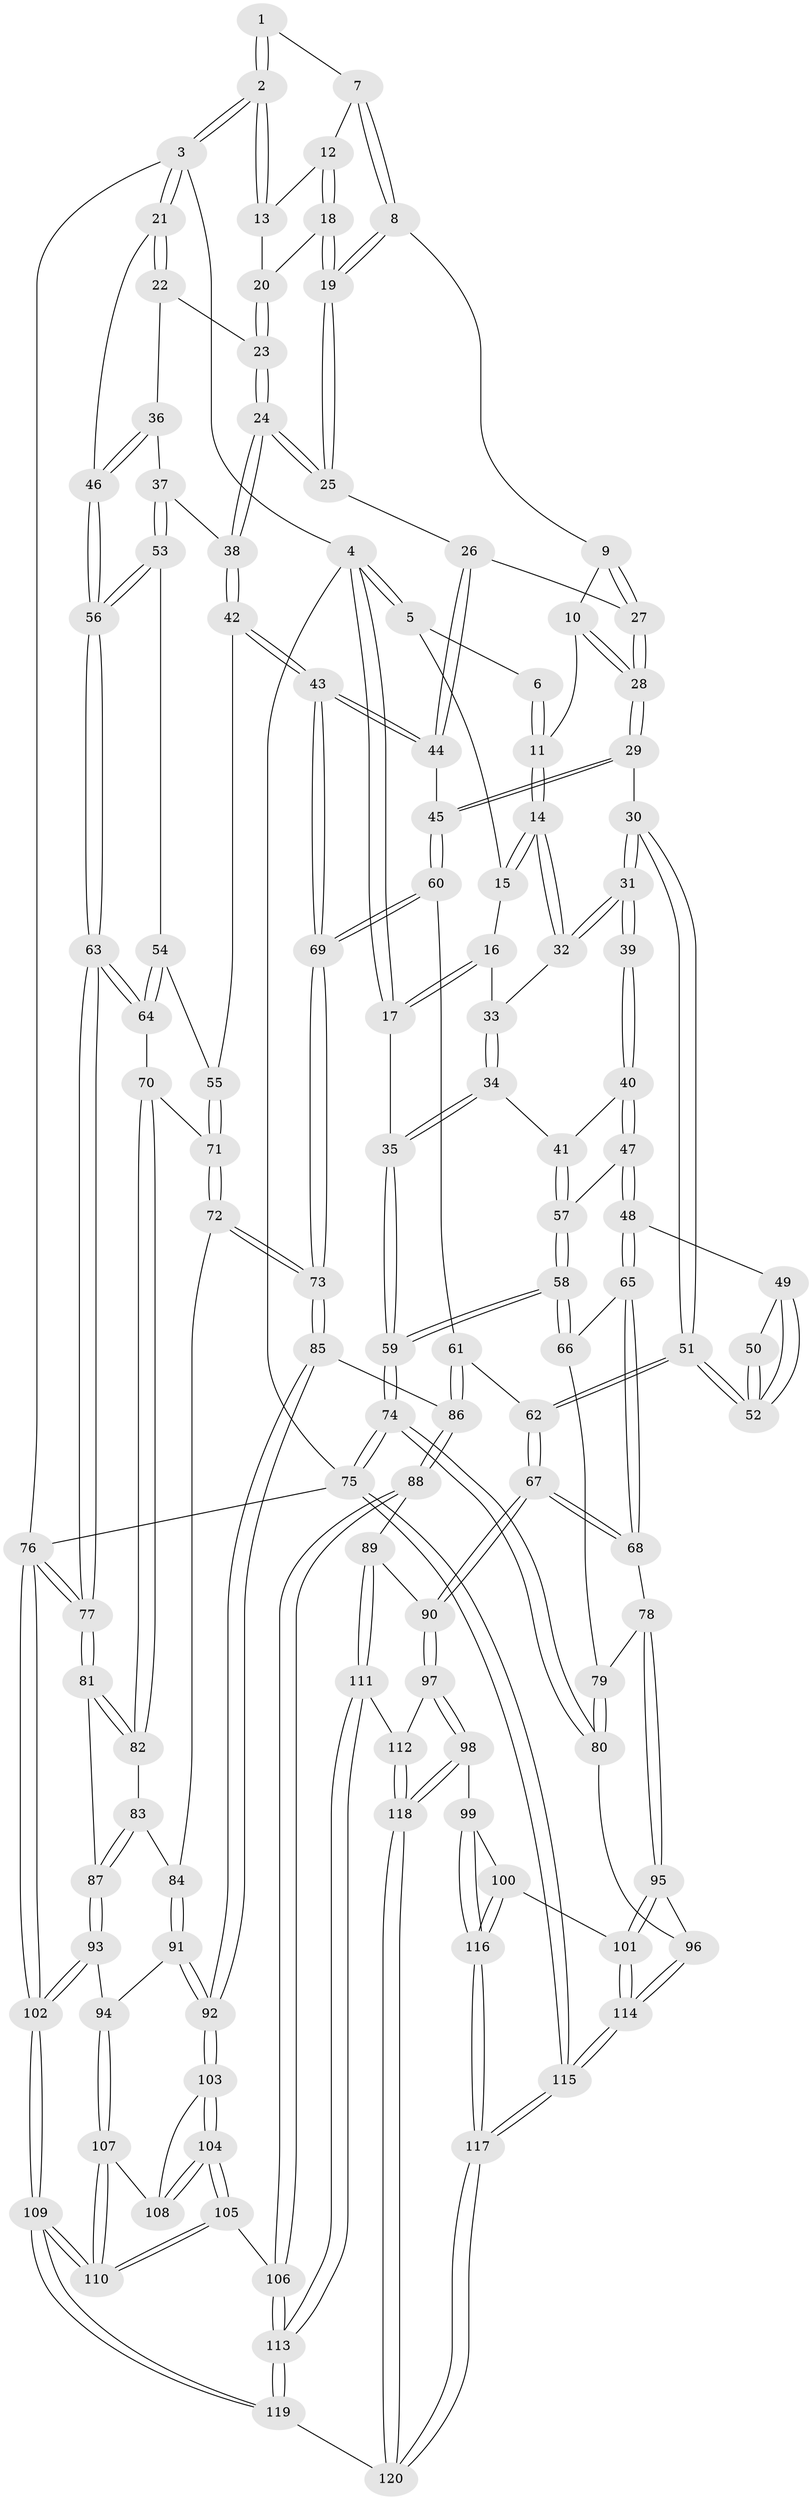 // Generated by graph-tools (version 1.1) at 2025/11/02/27/25 16:11:55]
// undirected, 120 vertices, 297 edges
graph export_dot {
graph [start="1"]
  node [color=gray90,style=filled];
  1 [pos="+0.5618529207533903+0"];
  2 [pos="+1+0"];
  3 [pos="+1+0"];
  4 [pos="+0+0"];
  5 [pos="+0.13014123628928803+0"];
  6 [pos="+0.4468402295309518+0"];
  7 [pos="+0.5770514256458215+0"];
  8 [pos="+0.5525256320721698+0.10742325211633688"];
  9 [pos="+0.5345160196721256+0.11616818067200049"];
  10 [pos="+0.43655091761498765+0.11370874436272017"];
  11 [pos="+0.402065526197896+0.09201343822038628"];
  12 [pos="+0.6897488635674338+0.07128087908772565"];
  13 [pos="+0.9223615742427802+0"];
  14 [pos="+0.3365176361778703+0.1360873227818001"];
  15 [pos="+0.1583133065959254+0"];
  16 [pos="+0.14463897633247835+0.10856400480215386"];
  17 [pos="+0+0.13424346848675978"];
  18 [pos="+0.6903039887085871+0.08121463663674756"];
  19 [pos="+0.6836059126406614+0.1700753013312485"];
  20 [pos="+0.8670421377690363+0.06883371098349192"];
  21 [pos="+1+0.026669375301006923"];
  22 [pos="+0.9438632990918779+0.20611658937748167"];
  23 [pos="+0.8477091461098608+0.1375440821391175"];
  24 [pos="+0.731513558970721+0.21842262963677508"];
  25 [pos="+0.6966417475604332+0.2040503275556035"];
  26 [pos="+0.667314850095517+0.22274787992285636"];
  27 [pos="+0.5283339884408568+0.2550900632917173"];
  28 [pos="+0.49868750854843547+0.27246501473136436"];
  29 [pos="+0.4405462068234545+0.35642516870134977"];
  30 [pos="+0.3499324463939637+0.3317932076436305"];
  31 [pos="+0.3031032248736084+0.294179254985647"];
  32 [pos="+0.2919117314549958+0.20180455515781928"];
  33 [pos="+0.1521231586637756+0.12671127318282818"];
  34 [pos="+0.035047830814589+0.3106789910578547"];
  35 [pos="+0+0.3041352058144427"];
  36 [pos="+0.9028580663880338+0.3083517901188463"];
  37 [pos="+0.8582862016561638+0.33498498381884473"];
  38 [pos="+0.7921659018270075+0.31947725280273476"];
  39 [pos="+0.2116622832805615+0.326948860019362"];
  40 [pos="+0.11200553949299955+0.3341056246014885"];
  41 [pos="+0.0631798815327576+0.32514599863974886"];
  42 [pos="+0.6876222042339846+0.479422318839164"];
  43 [pos="+0.6861290607753221+0.4797920387566233"];
  44 [pos="+0.5950408688713898+0.44276481289120617"];
  45 [pos="+0.49374851031312994+0.4368327400654013"];
  46 [pos="+1+0.37994399752655406"];
  47 [pos="+0.17295234969505827+0.4952602829985324"];
  48 [pos="+0.18033923732958326+0.5030015173187729"];
  49 [pos="+0.18533936979691287+0.5014823603351143"];
  50 [pos="+0.20890297177072464+0.3980583182012544"];
  51 [pos="+0.2691085095154616+0.5031167334557725"];
  52 [pos="+0.2675615208296506+0.502931896792255"];
  53 [pos="+0.9036277280339812+0.43709570703709366"];
  54 [pos="+0.8739109807685627+0.48371373678482554"];
  55 [pos="+0.7187609653780269+0.4950644620666744"];
  56 [pos="+1+0.4986977384992696"];
  57 [pos="+0.0861372472618437+0.46276875131568146"];
  58 [pos="+0.010164153536700315+0.5930430719422047"];
  59 [pos="+0+0.6294561002753646"];
  60 [pos="+0.45354692782022415+0.5489987324833264"];
  61 [pos="+0.3800871251150692+0.6198254716591548"];
  62 [pos="+0.3561630188128069+0.6344457651030625"];
  63 [pos="+1+0.5981623536295689"];
  64 [pos="+0.8868558557973548+0.558770802328983"];
  65 [pos="+0.15985715373758536+0.5376862332757711"];
  66 [pos="+0.05571300034425822+0.5971426406368457"];
  67 [pos="+0.3219636735699504+0.6960090532631799"];
  68 [pos="+0.2722835855984432+0.6943900683165652"];
  69 [pos="+0.6346903690812019+0.6719334541663343"];
  70 [pos="+0.8316053977663478+0.6268618815513537"];
  71 [pos="+0.8273939658131694+0.627892541631285"];
  72 [pos="+0.79914162532592+0.6644948209671488"];
  73 [pos="+0.6413438311473549+0.7004025260403117"];
  74 [pos="+0+0.7191994007694377"];
  75 [pos="+0+1"];
  76 [pos="+1+1"];
  77 [pos="+1+0.650298100286685"];
  78 [pos="+0.2065304580988976+0.7082100767426188"];
  79 [pos="+0.11874293146013426+0.6470217359075604"];
  80 [pos="+0.03892091908189675+0.8170162211187492"];
  81 [pos="+1+0.6853642815290973"];
  82 [pos="+0.9225349116120185+0.6764340520155837"];
  83 [pos="+0.8798624407354133+0.7472276324401578"];
  84 [pos="+0.8230370788012105+0.744210914144591"];
  85 [pos="+0.6289189965973384+0.7376507978942296"];
  86 [pos="+0.6144244684627164+0.7484481206319297"];
  87 [pos="+0.919875864916479+0.7948881498994481"];
  88 [pos="+0.5896735080502202+0.7780137260000946"];
  89 [pos="+0.44748476732794296+0.8160685391569515"];
  90 [pos="+0.35321752024900954+0.7765826215416219"];
  91 [pos="+0.8157453946483758+0.7631097393745202"];
  92 [pos="+0.7279831960993199+0.8124050863321454"];
  93 [pos="+0.916003656446621+0.8070578823197517"];
  94 [pos="+0.8574158558361545+0.8339956650428754"];
  95 [pos="+0.0905161671742211+0.8288304434254499"];
  96 [pos="+0.05260121667570938+0.8226276810873789"];
  97 [pos="+0.31453010958856387+0.852706014309431"];
  98 [pos="+0.2795415385859452+0.9160667421434732"];
  99 [pos="+0.2088792327083626+0.9060797031337064"];
  100 [pos="+0.11642722827921023+0.857328356748983"];
  101 [pos="+0.10647940375335037+0.8486197610904762"];
  102 [pos="+1+1"];
  103 [pos="+0.7282585369954925+0.8131207949278503"];
  104 [pos="+0.6762830683442085+0.9363459569297244"];
  105 [pos="+0.6749750607573999+0.9381810453695808"];
  106 [pos="+0.6136168956339885+0.9686125466929537"];
  107 [pos="+0.8260451789383622+0.8997967949232105"];
  108 [pos="+0.7897493993370628+0.8767952380826974"];
  109 [pos="+1+1"];
  110 [pos="+0.8529048334953379+0.9756375858861657"];
  111 [pos="+0.46622634371203364+0.8970334976447596"];
  112 [pos="+0.4394336432960807+0.9502351365207107"];
  113 [pos="+0.6083434248595303+0.979203119718799"];
  114 [pos="+0+1"];
  115 [pos="+0+1"];
  116 [pos="+0.11485071630877106+1"];
  117 [pos="+0+1"];
  118 [pos="+0.3560706818154296+1"];
  119 [pos="+0.583064340871593+1"];
  120 [pos="+0.3657164367582526+1"];
  1 -- 2;
  1 -- 2;
  1 -- 7;
  2 -- 3;
  2 -- 3;
  2 -- 13;
  2 -- 13;
  3 -- 4;
  3 -- 21;
  3 -- 21;
  3 -- 76;
  4 -- 5;
  4 -- 5;
  4 -- 17;
  4 -- 17;
  4 -- 75;
  5 -- 6;
  5 -- 15;
  6 -- 11;
  6 -- 11;
  7 -- 8;
  7 -- 8;
  7 -- 12;
  8 -- 9;
  8 -- 19;
  8 -- 19;
  9 -- 10;
  9 -- 27;
  9 -- 27;
  10 -- 11;
  10 -- 28;
  10 -- 28;
  11 -- 14;
  11 -- 14;
  12 -- 13;
  12 -- 18;
  12 -- 18;
  13 -- 20;
  14 -- 15;
  14 -- 15;
  14 -- 32;
  14 -- 32;
  15 -- 16;
  16 -- 17;
  16 -- 17;
  16 -- 33;
  17 -- 35;
  18 -- 19;
  18 -- 19;
  18 -- 20;
  19 -- 25;
  19 -- 25;
  20 -- 23;
  20 -- 23;
  21 -- 22;
  21 -- 22;
  21 -- 46;
  22 -- 23;
  22 -- 36;
  23 -- 24;
  23 -- 24;
  24 -- 25;
  24 -- 25;
  24 -- 38;
  24 -- 38;
  25 -- 26;
  26 -- 27;
  26 -- 44;
  26 -- 44;
  27 -- 28;
  27 -- 28;
  28 -- 29;
  28 -- 29;
  29 -- 30;
  29 -- 45;
  29 -- 45;
  30 -- 31;
  30 -- 31;
  30 -- 51;
  30 -- 51;
  31 -- 32;
  31 -- 32;
  31 -- 39;
  31 -- 39;
  32 -- 33;
  33 -- 34;
  33 -- 34;
  34 -- 35;
  34 -- 35;
  34 -- 41;
  35 -- 59;
  35 -- 59;
  36 -- 37;
  36 -- 46;
  36 -- 46;
  37 -- 38;
  37 -- 53;
  37 -- 53;
  38 -- 42;
  38 -- 42;
  39 -- 40;
  39 -- 40;
  40 -- 41;
  40 -- 47;
  40 -- 47;
  41 -- 57;
  41 -- 57;
  42 -- 43;
  42 -- 43;
  42 -- 55;
  43 -- 44;
  43 -- 44;
  43 -- 69;
  43 -- 69;
  44 -- 45;
  45 -- 60;
  45 -- 60;
  46 -- 56;
  46 -- 56;
  47 -- 48;
  47 -- 48;
  47 -- 57;
  48 -- 49;
  48 -- 65;
  48 -- 65;
  49 -- 50;
  49 -- 52;
  49 -- 52;
  50 -- 52;
  50 -- 52;
  51 -- 52;
  51 -- 52;
  51 -- 62;
  51 -- 62;
  53 -- 54;
  53 -- 56;
  53 -- 56;
  54 -- 55;
  54 -- 64;
  54 -- 64;
  55 -- 71;
  55 -- 71;
  56 -- 63;
  56 -- 63;
  57 -- 58;
  57 -- 58;
  58 -- 59;
  58 -- 59;
  58 -- 66;
  58 -- 66;
  59 -- 74;
  59 -- 74;
  60 -- 61;
  60 -- 69;
  60 -- 69;
  61 -- 62;
  61 -- 86;
  61 -- 86;
  62 -- 67;
  62 -- 67;
  63 -- 64;
  63 -- 64;
  63 -- 77;
  63 -- 77;
  64 -- 70;
  65 -- 66;
  65 -- 68;
  65 -- 68;
  66 -- 79;
  67 -- 68;
  67 -- 68;
  67 -- 90;
  67 -- 90;
  68 -- 78;
  69 -- 73;
  69 -- 73;
  70 -- 71;
  70 -- 82;
  70 -- 82;
  71 -- 72;
  71 -- 72;
  72 -- 73;
  72 -- 73;
  72 -- 84;
  73 -- 85;
  73 -- 85;
  74 -- 75;
  74 -- 75;
  74 -- 80;
  74 -- 80;
  75 -- 115;
  75 -- 115;
  75 -- 76;
  76 -- 77;
  76 -- 77;
  76 -- 102;
  76 -- 102;
  77 -- 81;
  77 -- 81;
  78 -- 79;
  78 -- 95;
  78 -- 95;
  79 -- 80;
  79 -- 80;
  80 -- 96;
  81 -- 82;
  81 -- 82;
  81 -- 87;
  82 -- 83;
  83 -- 84;
  83 -- 87;
  83 -- 87;
  84 -- 91;
  84 -- 91;
  85 -- 86;
  85 -- 92;
  85 -- 92;
  86 -- 88;
  86 -- 88;
  87 -- 93;
  87 -- 93;
  88 -- 89;
  88 -- 106;
  88 -- 106;
  89 -- 90;
  89 -- 111;
  89 -- 111;
  90 -- 97;
  90 -- 97;
  91 -- 92;
  91 -- 92;
  91 -- 94;
  92 -- 103;
  92 -- 103;
  93 -- 94;
  93 -- 102;
  93 -- 102;
  94 -- 107;
  94 -- 107;
  95 -- 96;
  95 -- 101;
  95 -- 101;
  96 -- 114;
  96 -- 114;
  97 -- 98;
  97 -- 98;
  97 -- 112;
  98 -- 99;
  98 -- 118;
  98 -- 118;
  99 -- 100;
  99 -- 116;
  99 -- 116;
  100 -- 101;
  100 -- 116;
  100 -- 116;
  101 -- 114;
  101 -- 114;
  102 -- 109;
  102 -- 109;
  103 -- 104;
  103 -- 104;
  103 -- 108;
  104 -- 105;
  104 -- 105;
  104 -- 108;
  104 -- 108;
  105 -- 106;
  105 -- 110;
  105 -- 110;
  106 -- 113;
  106 -- 113;
  107 -- 108;
  107 -- 110;
  107 -- 110;
  109 -- 110;
  109 -- 110;
  109 -- 119;
  109 -- 119;
  111 -- 112;
  111 -- 113;
  111 -- 113;
  112 -- 118;
  112 -- 118;
  113 -- 119;
  113 -- 119;
  114 -- 115;
  114 -- 115;
  115 -- 117;
  115 -- 117;
  116 -- 117;
  116 -- 117;
  117 -- 120;
  117 -- 120;
  118 -- 120;
  118 -- 120;
  119 -- 120;
}
